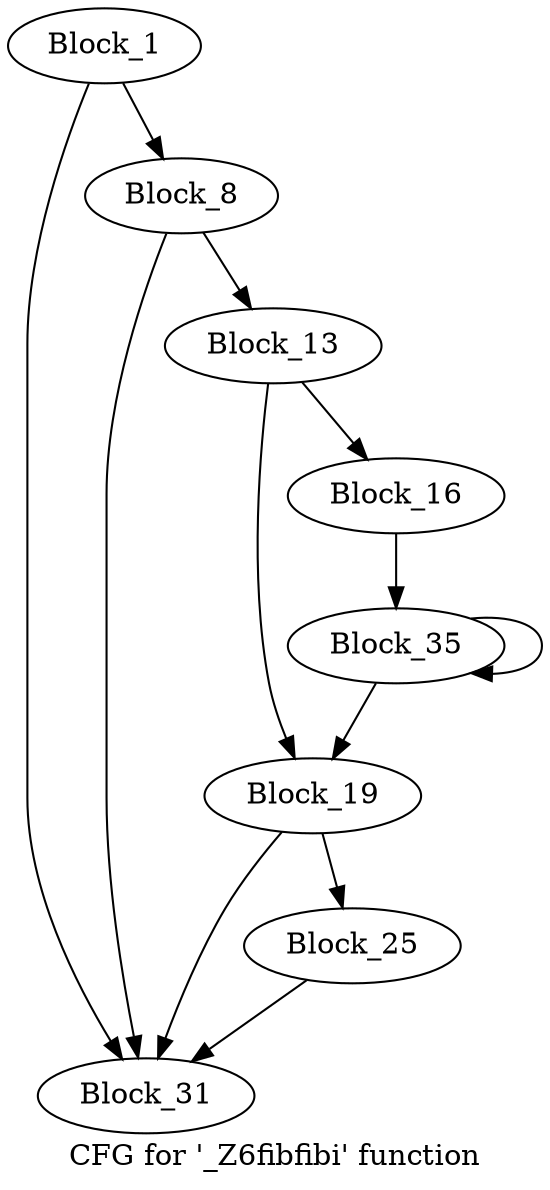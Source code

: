 digraph "CFG for '_Z6fibfibi' function" {
	label="CFG for '_Z6fibfibi' function";

	block_1 [label="Block_1"];
	block_1:s0 -> block_31;
	block_1:s1 -> block_8;
	block_8 [label="Block_8"];
	block_8:s0 -> block_31;
	block_8:s1 -> block_13;
	block_13 [label="Block_13"];
	block_13:s0 -> block_19;
	block_13:s1 -> block_16;
	block_16 [label="Block_16"];
	block_16 -> block_35;
	block_19 [label="Block_19"];
	block_19:s0 -> block_31;
	block_19:s1 -> block_25;
	block_25 [label="Block_25"];
	block_25 -> block_31;
	block_31 [label="Block_31"];
	block_35 [label="Block_35"];
	block_35:s0 -> block_19;
	block_35:s1 -> block_35;
}
